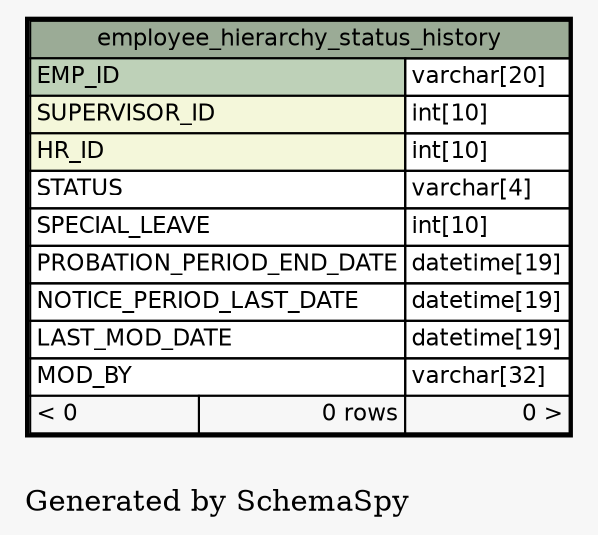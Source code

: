 // dot 2.38.0 on Windows 7 6.1
digraph "oneDegreeRelationshipsGraph" {
  graph [
    rankdir="RL"
    bgcolor="#f7f7f7"
    label="\nGenerated by SchemaSpy"
    labeljust="l"
  ];
  node [
    fontname="Helvetica"
    fontsize="11"
    shape="plaintext"
  ];
  edge [
    arrowsize="0.8"
  ];
  "employee_hierarchy_status_history" [
    label=<
    <TABLE BORDER="2" CELLBORDER="1" CELLSPACING="0" BGCOLOR="#ffffff">
      <TR><TD PORT="employee_hierarchy_status_history.heading" COLSPAN="3" BGCOLOR="#9bab96" ALIGN="CENTER">employee_hierarchy_status_history</TD></TR>
      <TR><TD PORT="EMP_ID" COLSPAN="2" BGCOLOR="#bed1b8" ALIGN="LEFT">EMP_ID</TD><TD PORT="EMP_ID.type" ALIGN="LEFT">varchar[20]</TD></TR>
      <TR><TD PORT="SUPERVISOR_ID" COLSPAN="2" BGCOLOR="#f4f7da" ALIGN="LEFT">SUPERVISOR_ID</TD><TD PORT="SUPERVISOR_ID.type" ALIGN="LEFT">int[10]</TD></TR>
      <TR><TD PORT="HR_ID" COLSPAN="2" BGCOLOR="#f4f7da" ALIGN="LEFT">HR_ID</TD><TD PORT="HR_ID.type" ALIGN="LEFT">int[10]</TD></TR>
      <TR><TD PORT="STATUS" COLSPAN="2" ALIGN="LEFT">STATUS</TD><TD PORT="STATUS.type" ALIGN="LEFT">varchar[4]</TD></TR>
      <TR><TD PORT="SPECIAL_LEAVE" COLSPAN="2" ALIGN="LEFT">SPECIAL_LEAVE</TD><TD PORT="SPECIAL_LEAVE.type" ALIGN="LEFT">int[10]</TD></TR>
      <TR><TD PORT="PROBATION_PERIOD_END_DATE" COLSPAN="2" ALIGN="LEFT">PROBATION_PERIOD_END_DATE</TD><TD PORT="PROBATION_PERIOD_END_DATE.type" ALIGN="LEFT">datetime[19]</TD></TR>
      <TR><TD PORT="NOTICE_PERIOD_LAST_DATE" COLSPAN="2" ALIGN="LEFT">NOTICE_PERIOD_LAST_DATE</TD><TD PORT="NOTICE_PERIOD_LAST_DATE.type" ALIGN="LEFT">datetime[19]</TD></TR>
      <TR><TD PORT="LAST_MOD_DATE" COLSPAN="2" ALIGN="LEFT">LAST_MOD_DATE</TD><TD PORT="LAST_MOD_DATE.type" ALIGN="LEFT">datetime[19]</TD></TR>
      <TR><TD PORT="MOD_BY" COLSPAN="2" ALIGN="LEFT">MOD_BY</TD><TD PORT="MOD_BY.type" ALIGN="LEFT">varchar[32]</TD></TR>
      <TR><TD ALIGN="LEFT" BGCOLOR="#f7f7f7">&lt; 0</TD><TD ALIGN="RIGHT" BGCOLOR="#f7f7f7">0 rows</TD><TD ALIGN="RIGHT" BGCOLOR="#f7f7f7">0 &gt;</TD></TR>
    </TABLE>>
    URL="employee_hierarchy_status_history.html#"
    tooltip="employee_hierarchy_status_history"
  ];
}
